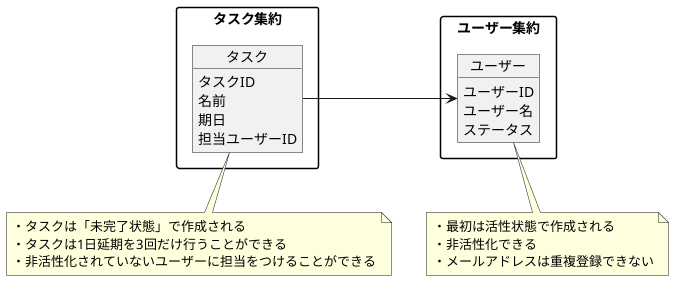 @startuml
skinparam packageStyle rectangle


package タスク集約 {
    object タスク {
        タスクID
        名前
        期日
        担当ユーザーID
    }
}
note bottom : \
    ・タスクは「未完了状態」で作成される \
    \n・タスクは1日延期を3回だけ行うことができる \
    \n・非活性化されていないユーザーに担当をつけることができる



package ユーザー集約 {
    object ユーザー {
        ユーザーID
        ユーザー名
        ステータス
    }
}
note bottom : \
    ・最初は活性状態で作成される \
    \n・非活性化できる \
    \n・メールアドレスは重複登録できない

タスク -r-> ユーザー

@enduml